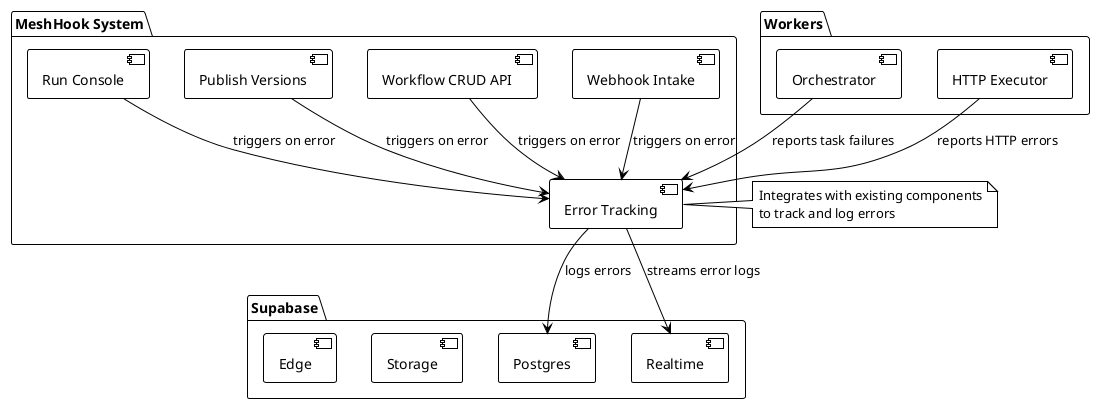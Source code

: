 @startuml
!theme plain

package "MeshHook System" {
    [Webhook Intake] as Intake
    [Workflow CRUD API] as CRUD
    [Publish Versions] as Publish
    [Run Console] as Console
    [Error Tracking] as ErrorTracking
}

package "Supabase" {
    [Postgres] as Postgres
    [Realtime] as Realtime
    [Storage] as Storage
    [Edge] as Edge
}

package "Workers" {
    [Orchestrator] as Orchestrator
    [HTTP Executor] as Executor
}

Intake --> ErrorTracking : triggers on error
CRUD --> ErrorTracking : triggers on error
Publish --> ErrorTracking : triggers on error
Console --> ErrorTracking : triggers on error

ErrorTracking --> Postgres : logs errors
ErrorTracking --> Realtime : streams error logs

Orchestrator --> ErrorTracking : reports task failures
Executor --> ErrorTracking : reports HTTP errors

note right of ErrorTracking : Integrates with existing components\nto track and log errors

@enduml